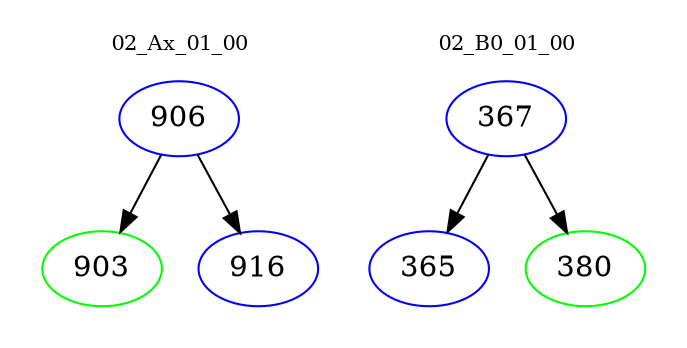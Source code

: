 digraph{
subgraph cluster_0 {
color = white
label = "02_Ax_01_00";
fontsize=10;
T0_906 [label="906", color="blue"]
T0_906 -> T0_903 [color="black"]
T0_903 [label="903", color="green"]
T0_906 -> T0_916 [color="black"]
T0_916 [label="916", color="blue"]
}
subgraph cluster_1 {
color = white
label = "02_B0_01_00";
fontsize=10;
T1_367 [label="367", color="blue"]
T1_367 -> T1_365 [color="black"]
T1_365 [label="365", color="blue"]
T1_367 -> T1_380 [color="black"]
T1_380 [label="380", color="green"]
}
}
